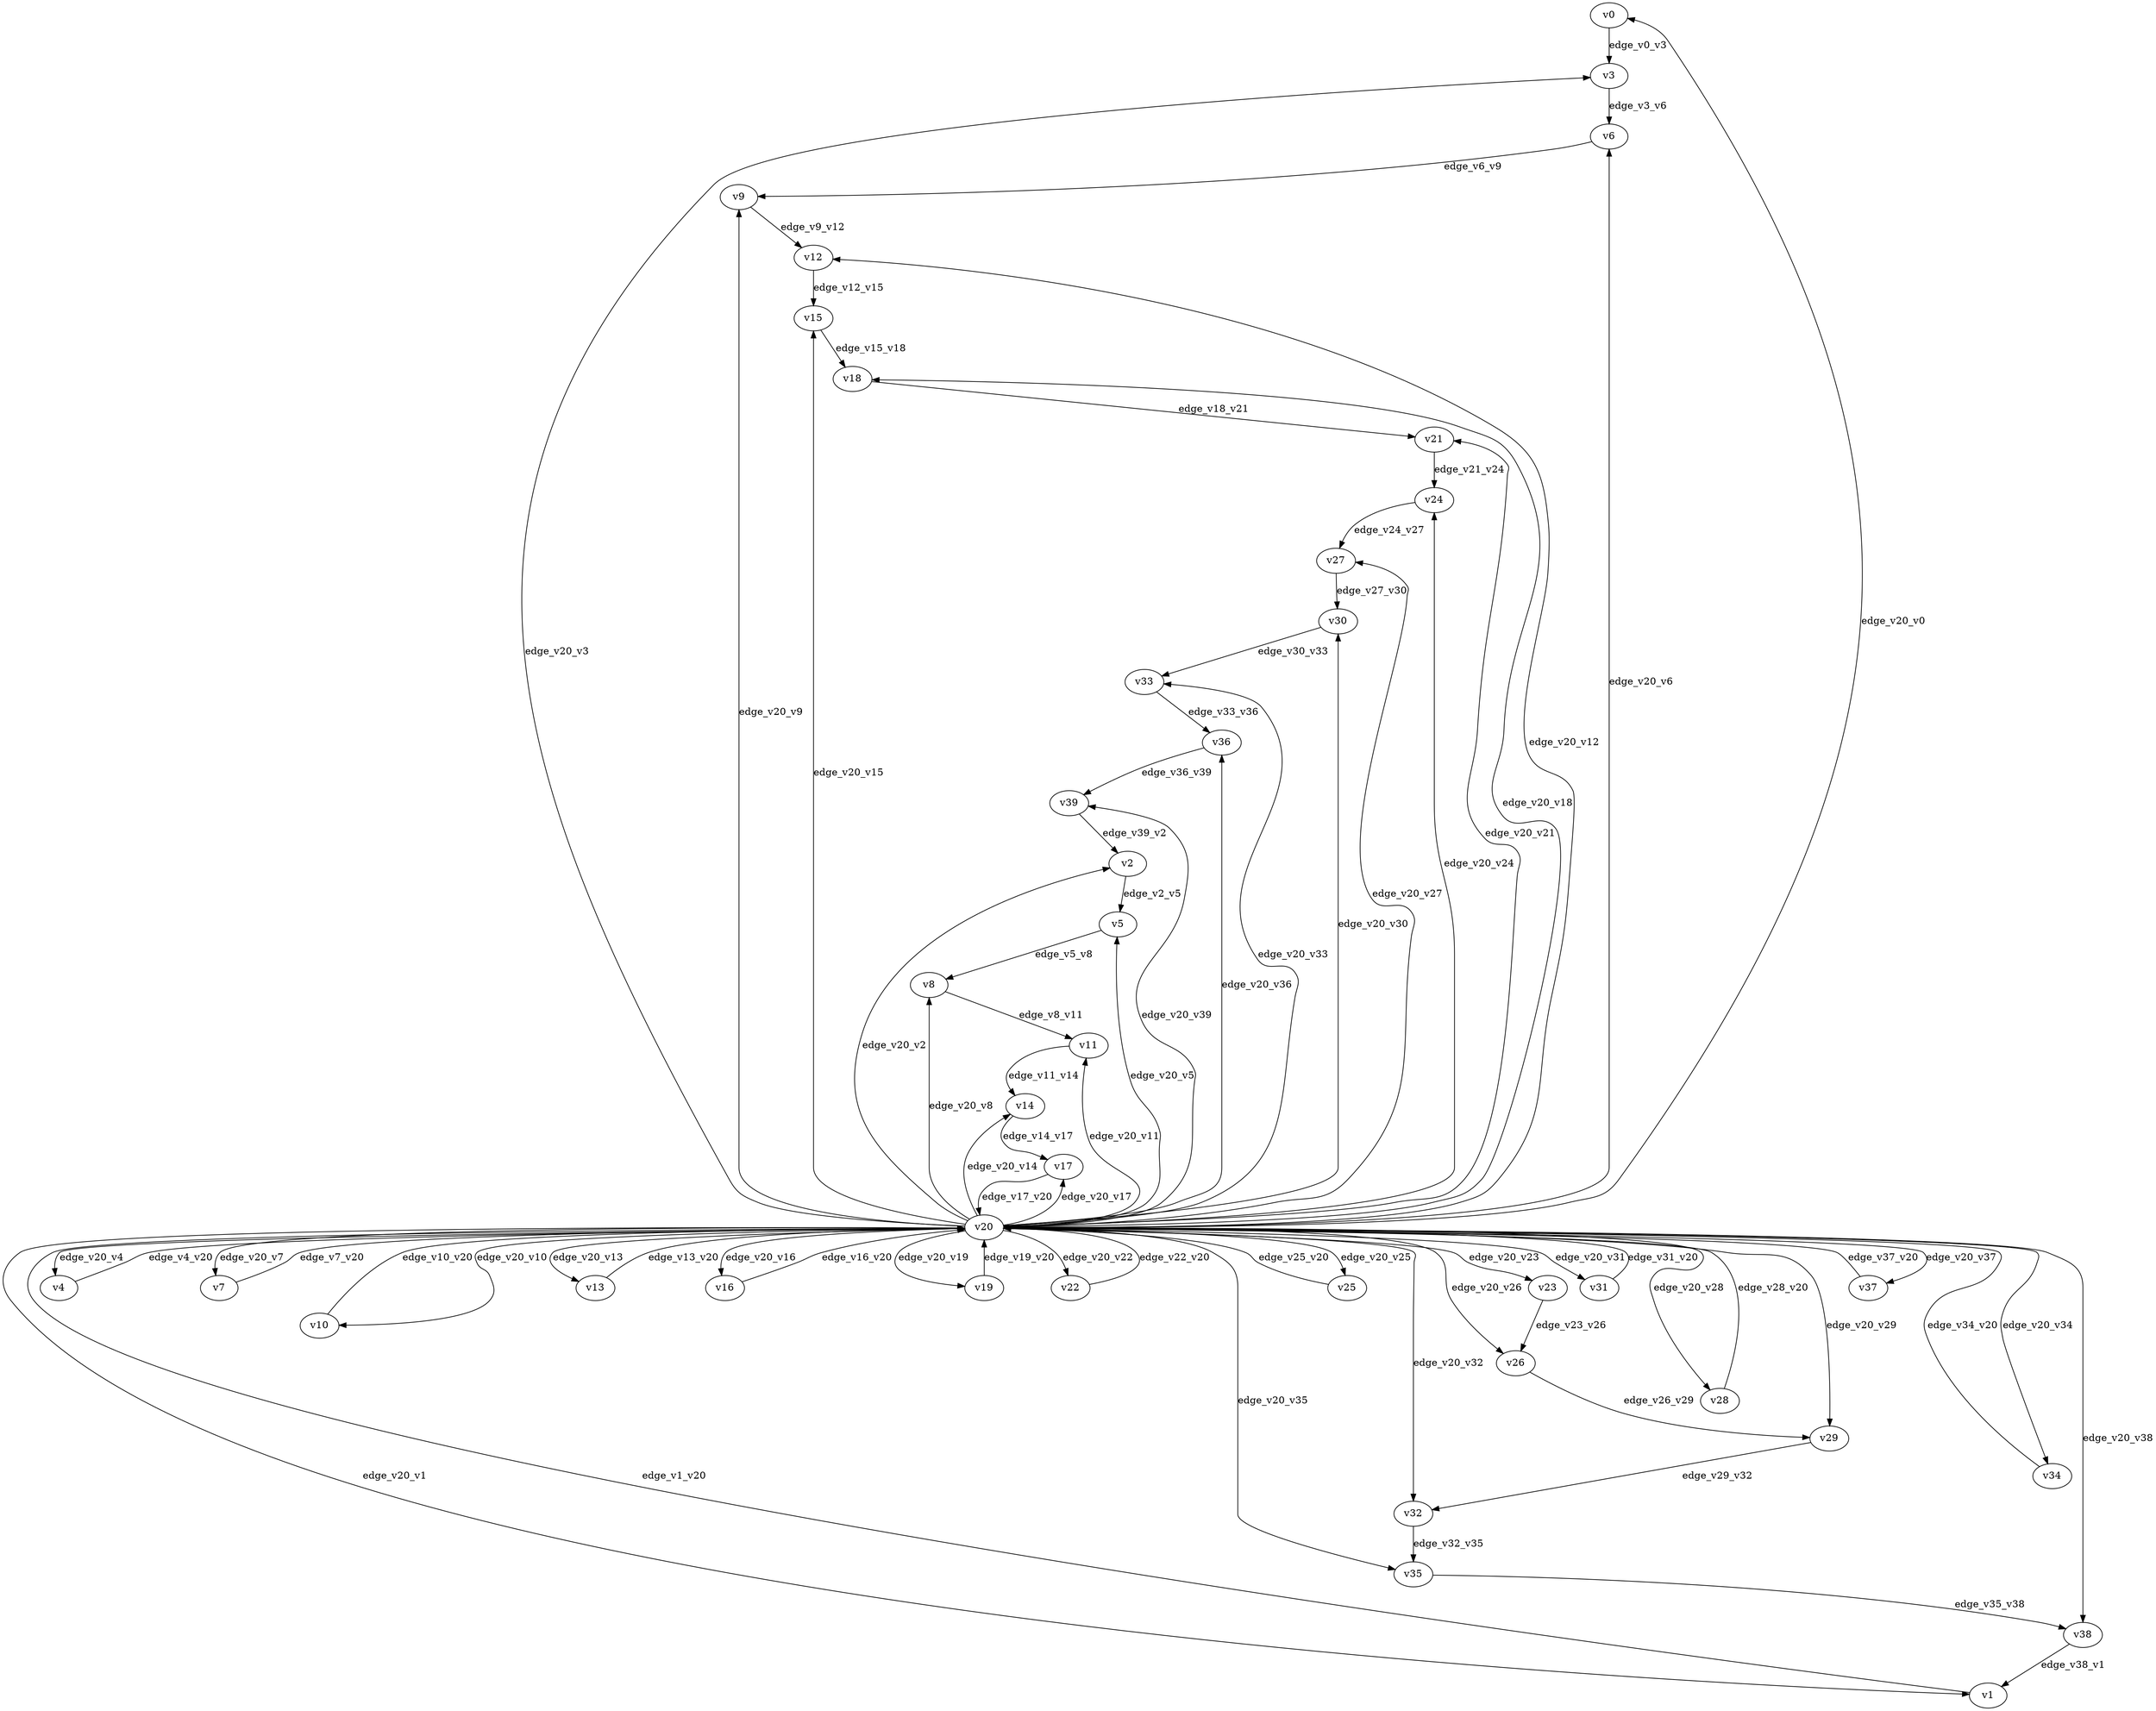 digraph test052 {
    // Discounted game test case
    // Vertex properties: name [player=X]
    // Edge properties: [weight=Y, discount=Z]

    v0 [name="v0", player=0];
    v1 [name="v1", player=1];
    v2 [name="v2", player=0];
    v3 [name="v3", player=1];
    v4 [name="v4", player=0];
    v5 [name="v5", player=1];
    v6 [name="v6", player=0];
    v7 [name="v7", player=1];
    v8 [name="v8", player=0];
    v9 [name="v9", player=1];
    v10 [name="v10", player=0];
    v11 [name="v11", player=1];
    v12 [name="v12", player=0];
    v13 [name="v13", player=1];
    v14 [name="v14", player=0];
    v15 [name="v15", player=1];
    v16 [name="v16", player=0];
    v17 [name="v17", player=1];
    v18 [name="v18", player=0];
    v19 [name="v19", player=1];
    v20 [name="v20", player=0];
    v21 [name="v21", player=1];
    v22 [name="v22", player=0];
    v23 [name="v23", player=1];
    v24 [name="v24", player=0];
    v25 [name="v25", player=1];
    v26 [name="v26", player=0];
    v27 [name="v27", player=1];
    v28 [name="v28", player=0];
    v29 [name="v29", player=1];
    v30 [name="v30", player=0];
    v31 [name="v31", player=1];
    v32 [name="v32", player=0];
    v33 [name="v33", player=1];
    v34 [name="v34", player=0];
    v35 [name="v35", player=1];
    v36 [name="v36", player=0];
    v37 [name="v37", player=1];
    v38 [name="v38", player=0];
    v39 [name="v39", player=1];

    v20 -> v0 [label="edge_v20_v0", weight=-5.04, discount=0.639];
    v20 -> v1 [label="edge_v20_v1", weight=-2.10, discount=0.639];
    v1 -> v20 [label="edge_v1_v20", weight=0.10, discount=0.639];
    v20 -> v2 [label="edge_v20_v2", weight=-4.85, discount=0.639];
    v20 -> v3 [label="edge_v20_v3", weight=-3.31, discount=0.639];
    v20 -> v4 [label="edge_v20_v4", weight=3.12, discount=0.639];
    v4 -> v20 [label="edge_v4_v20", weight=1.99, discount=0.639];
    v20 -> v5 [label="edge_v20_v5", weight=2.96, discount=0.639];
    v20 -> v6 [label="edge_v20_v6", weight=7.17, discount=0.639];
    v20 -> v7 [label="edge_v20_v7", weight=9.47, discount=0.639];
    v7 -> v20 [label="edge_v7_v20", weight=8.07, discount=0.639];
    v20 -> v8 [label="edge_v20_v8", weight=6.39, discount=0.639];
    v20 -> v9 [label="edge_v20_v9", weight=3.71, discount=0.639];
    v20 -> v10 [label="edge_v20_v10", weight=0.82, discount=0.639];
    v10 -> v20 [label="edge_v10_v20", weight=0.28, discount=0.639];
    v20 -> v11 [label="edge_v20_v11", weight=4.64, discount=0.639];
    v20 -> v12 [label="edge_v20_v12", weight=-5.55, discount=0.639];
    v20 -> v13 [label="edge_v20_v13", weight=5.22, discount=0.639];
    v13 -> v20 [label="edge_v13_v20", weight=5.70, discount=0.639];
    v20 -> v14 [label="edge_v20_v14", weight=9.77, discount=0.639];
    v20 -> v15 [label="edge_v20_v15", weight=6.35, discount=0.639];
    v20 -> v16 [label="edge_v20_v16", weight=9.31, discount=0.639];
    v16 -> v20 [label="edge_v16_v20", weight=8.40, discount=0.639];
    v20 -> v17 [label="edge_v20_v17", weight=-4.93, discount=0.639];
    v20 -> v18 [label="edge_v20_v18", weight=-2.37, discount=0.639];
    v20 -> v19 [label="edge_v20_v19", weight=4.31, discount=0.639];
    v19 -> v20 [label="edge_v19_v20", weight=5.57, discount=0.639];
    v20 -> v21 [label="edge_v20_v21", weight=0.34, discount=0.639];
    v20 -> v22 [label="edge_v20_v22", weight=4.28, discount=0.639];
    v22 -> v20 [label="edge_v22_v20", weight=1.54, discount=0.639];
    v20 -> v23 [label="edge_v20_v23", weight=-2.29, discount=0.639];
    v20 -> v24 [label="edge_v20_v24", weight=1.41, discount=0.639];
    v20 -> v25 [label="edge_v20_v25", weight=2.49, discount=0.639];
    v25 -> v20 [label="edge_v25_v20", weight=-0.21, discount=0.639];
    v20 -> v26 [label="edge_v20_v26", weight=7.85, discount=0.639];
    v20 -> v27 [label="edge_v20_v27", weight=-5.96, discount=0.639];
    v20 -> v28 [label="edge_v20_v28", weight=0.54, discount=0.639];
    v28 -> v20 [label="edge_v28_v20", weight=-0.80, discount=0.639];
    v20 -> v29 [label="edge_v20_v29", weight=8.67, discount=0.639];
    v20 -> v30 [label="edge_v20_v30", weight=4.12, discount=0.639];
    v20 -> v31 [label="edge_v20_v31", weight=3.35, discount=0.639];
    v31 -> v20 [label="edge_v31_v20", weight=4.86, discount=0.639];
    v20 -> v32 [label="edge_v20_v32", weight=4.86, discount=0.639];
    v20 -> v33 [label="edge_v20_v33", weight=-5.27, discount=0.639];
    v20 -> v34 [label="edge_v20_v34", weight=-2.95, discount=0.639];
    v34 -> v20 [label="edge_v34_v20", weight=-2.96, discount=0.639];
    v20 -> v35 [label="edge_v20_v35", weight=4.72, discount=0.639];
    v20 -> v36 [label="edge_v20_v36", weight=4.41, discount=0.639];
    v20 -> v37 [label="edge_v20_v37", weight=5.37, discount=0.639];
    v37 -> v20 [label="edge_v37_v20", weight=7.55, discount=0.639];
    v20 -> v38 [label="edge_v20_v38", weight=4.23, discount=0.639];
    v20 -> v39 [label="edge_v20_v39", weight=-5.74, discount=0.639];
    v0 -> v3 [label="edge_v0_v3", weight=5.43, discount=0.639];
    v2 -> v5 [label="edge_v2_v5", weight=-2.26, discount=0.639];
    v3 -> v6 [label="edge_v3_v6", weight=2.23, discount=0.639];
    v5 -> v8 [label="edge_v5_v8", weight=-2.95, discount=0.639];
    v6 -> v9 [label="edge_v6_v9", weight=-0.25, discount=0.639];
    v8 -> v11 [label="edge_v8_v11", weight=-1.52, discount=0.639];
    v9 -> v12 [label="edge_v9_v12", weight=1.07, discount=0.639];
    v11 -> v14 [label="edge_v11_v14", weight=0.21, discount=0.639];
    v12 -> v15 [label="edge_v12_v15", weight=4.84, discount=0.639];
    v14 -> v17 [label="edge_v14_v17", weight=-2.87, discount=0.639];
    v15 -> v18 [label="edge_v15_v18", weight=4.18, discount=0.639];
    v17 -> v20 [label="edge_v17_v20", weight=5.42, discount=0.639];
    v18 -> v21 [label="edge_v18_v21", weight=0.71, discount=0.639];
    v21 -> v24 [label="edge_v21_v24", weight=5.22, discount=0.639];
    v23 -> v26 [label="edge_v23_v26", weight=1.43, discount=0.639];
    v24 -> v27 [label="edge_v24_v27", weight=0.24, discount=0.639];
    v26 -> v29 [label="edge_v26_v29", weight=-2.63, discount=0.639];
    v27 -> v30 [label="edge_v27_v30", weight=3.74, discount=0.639];
    v29 -> v32 [label="edge_v29_v32", weight=-1.22, discount=0.639];
    v30 -> v33 [label="edge_v30_v33", weight=-2.99, discount=0.639];
    v32 -> v35 [label="edge_v32_v35", weight=2.07, discount=0.639];
    v33 -> v36 [label="edge_v33_v36", weight=-1.24, discount=0.639];
    v35 -> v38 [label="edge_v35_v38", weight=3.75, discount=0.639];
    v36 -> v39 [label="edge_v36_v39", weight=-2.42, discount=0.639];
    v38 -> v1 [label="edge_v38_v1", weight=-1.82, discount=0.639];
    v39 -> v2 [label="edge_v39_v2", weight=-1.20, discount=0.639];
}
